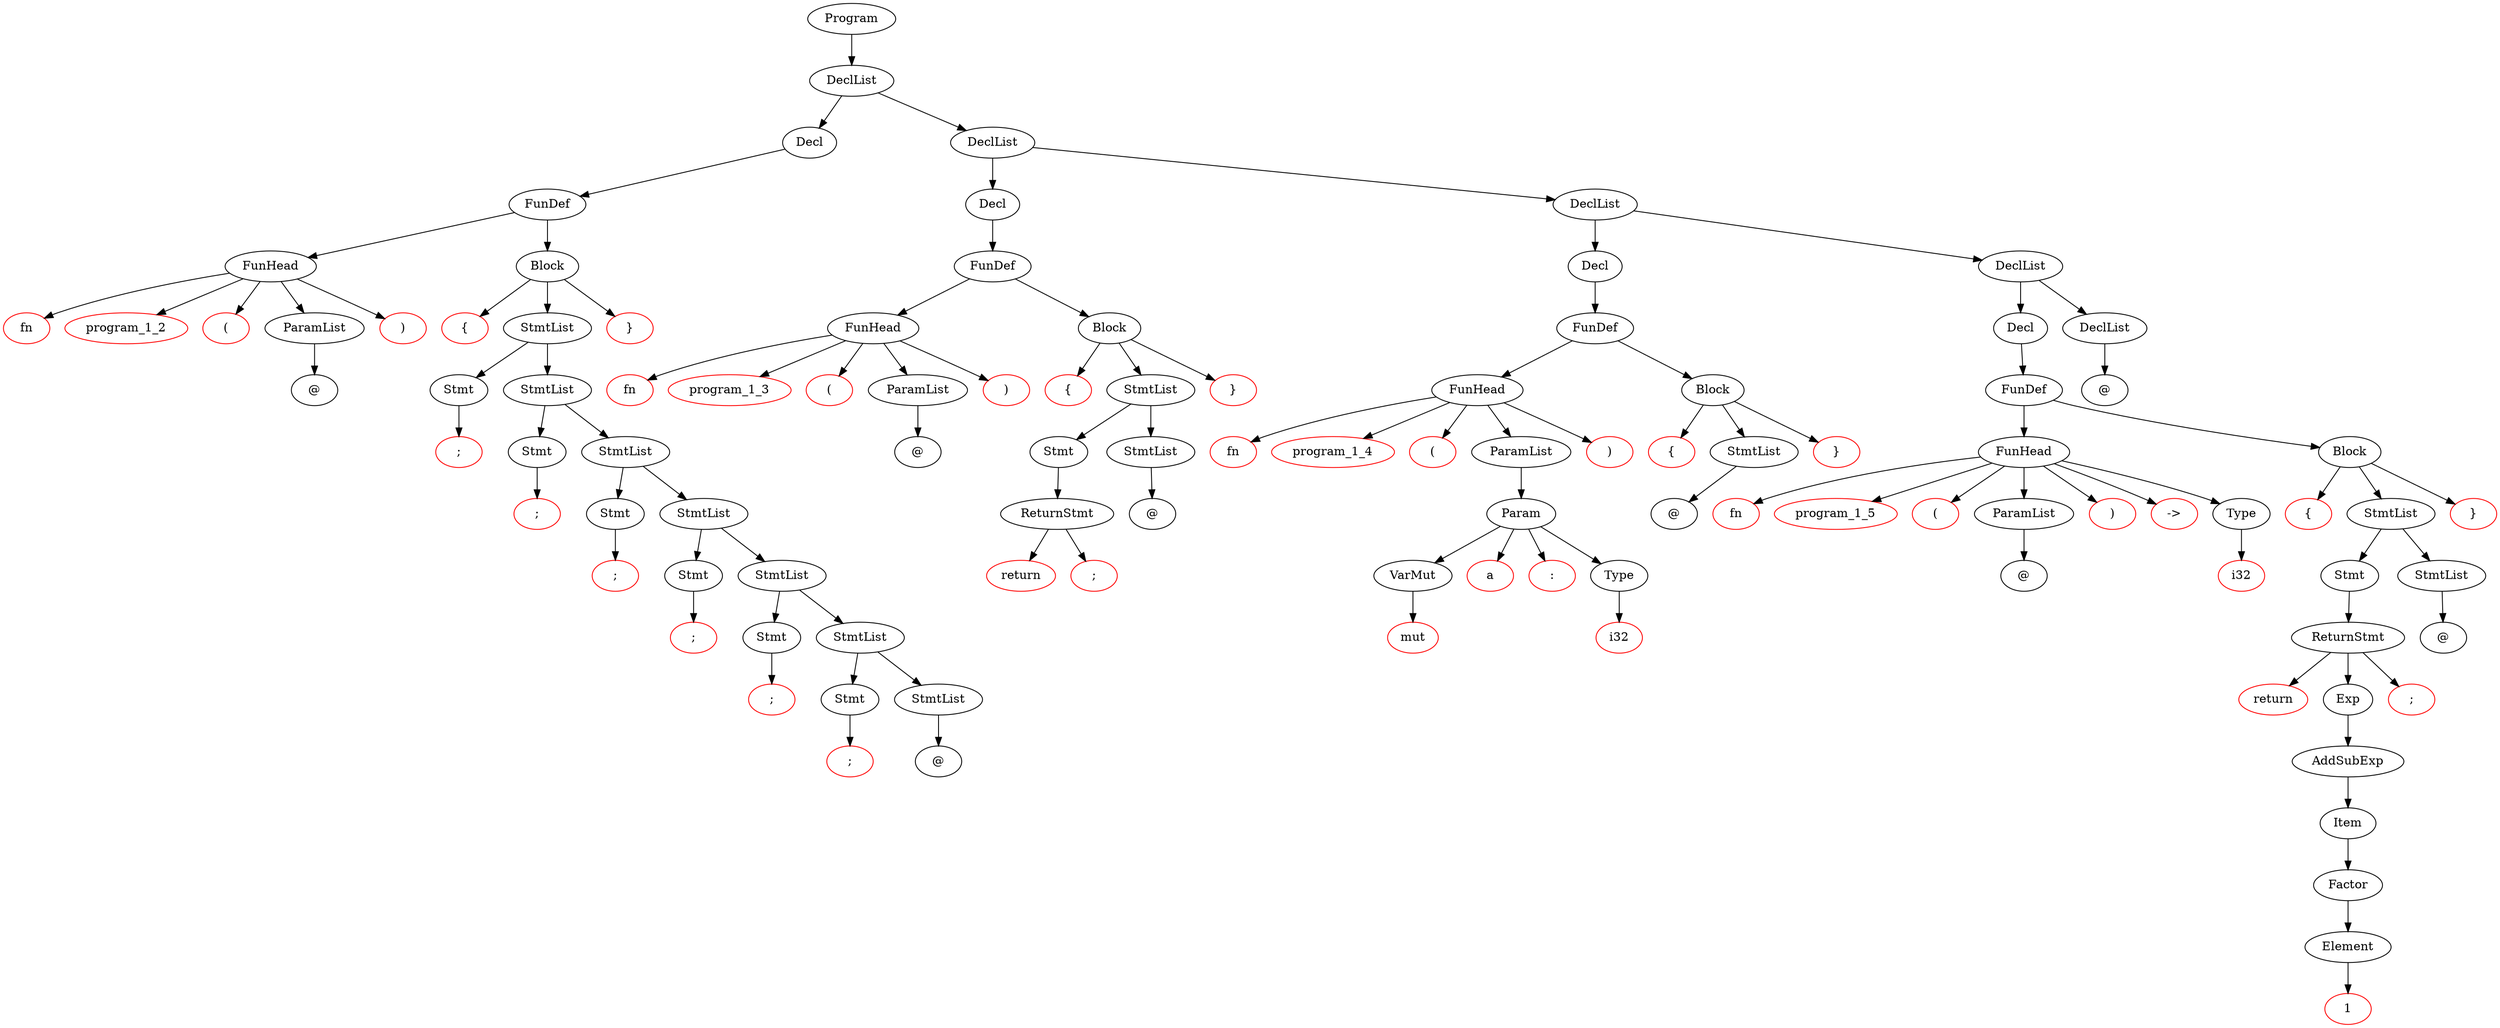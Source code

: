 digraph mygraph {
n0[label="fn",color=red];
n1[label="program_1_2",color=red];
n2[label="(",color=red];
n3[label="ParamList"];
e4[label="@"];
n3 -> e4;
n4[label=")",color=red];
n5[label="FunHead"];
n5 -> n4;
n5 -> n3;
n5 -> n2;
n5 -> n1;
n5 -> n0;
n6[label="{",color=red];
n7[label=";",color=red];
n8[label="Stmt"];
n8 -> n7;
n9[label=";",color=red];
n10[label="Stmt"];
n10 -> n9;
n11[label=";",color=red];
n12[label="Stmt"];
n12 -> n11;
n13[label=";",color=red];
n14[label="Stmt"];
n14 -> n13;
n15[label=";",color=red];
n16[label="Stmt"];
n16 -> n15;
n17[label=";",color=red];
n18[label="Stmt"];
n18 -> n17;
n19[label="StmtList"];
e20[label="@"];
n19 -> e20;
n20[label="StmtList"];
n20 -> n19;
n20 -> n18;
n21[label="StmtList"];
n21 -> n20;
n21 -> n16;
n22[label="StmtList"];
n22 -> n21;
n22 -> n14;
n23[label="StmtList"];
n23 -> n22;
n23 -> n12;
n24[label="StmtList"];
n24 -> n23;
n24 -> n10;
n25[label="StmtList"];
n25 -> n24;
n25 -> n8;
n26[label="}",color=red];
n27[label="Block"];
n27 -> n26;
n27 -> n25;
n27 -> n6;
n28[label="FunDef"];
n28 -> n27;
n28 -> n5;
n29[label="Decl"];
n29 -> n28;
n30[label="fn",color=red];
n31[label="program_1_3",color=red];
n32[label="(",color=red];
n33[label="ParamList"];
e34[label="@"];
n33 -> e34;
n34[label=")",color=red];
n35[label="FunHead"];
n35 -> n34;
n35 -> n33;
n35 -> n32;
n35 -> n31;
n35 -> n30;
n36[label="{",color=red];
n37[label="return",color=red];
n38[label=";",color=red];
n39[label="ReturnStmt"];
n39 -> n38;
n39 -> n37;
n40[label="Stmt"];
n40 -> n39;
n41[label="StmtList"];
e42[label="@"];
n41 -> e42;
n42[label="StmtList"];
n42 -> n41;
n42 -> n40;
n43[label="}",color=red];
n44[label="Block"];
n44 -> n43;
n44 -> n42;
n44 -> n36;
n45[label="FunDef"];
n45 -> n44;
n45 -> n35;
n46[label="Decl"];
n46 -> n45;
n47[label="fn",color=red];
n48[label="program_1_4",color=red];
n49[label="(",color=red];
n50[label="mut",color=red];
n51[label="VarMut"];
n51 -> n50;
n52[label="a",color=red];
n53[label=":",color=red];
n54[label="i32",color=red];
n55[label="Type"];
n55 -> n54;
n56[label="Param"];
n56 -> n55;
n56 -> n53;
n56 -> n52;
n56 -> n51;
n57[label="ParamList"];
n57 -> n56;
n58[label=")",color=red];
n59[label="FunHead"];
n59 -> n58;
n59 -> n57;
n59 -> n49;
n59 -> n48;
n59 -> n47;
n60[label="{",color=red];
n61[label="StmtList"];
e62[label="@"];
n61 -> e62;
n62[label="}",color=red];
n63[label="Block"];
n63 -> n62;
n63 -> n61;
n63 -> n60;
n64[label="FunDef"];
n64 -> n63;
n64 -> n59;
n65[label="Decl"];
n65 -> n64;
n66[label="fn",color=red];
n67[label="program_1_5",color=red];
n68[label="(",color=red];
n69[label="ParamList"];
e70[label="@"];
n69 -> e70;
n70[label=")",color=red];
n71[label="->",color=red];
n72[label="i32",color=red];
n73[label="Type"];
n73 -> n72;
n74[label="FunHead"];
n74 -> n73;
n74 -> n71;
n74 -> n70;
n74 -> n69;
n74 -> n68;
n74 -> n67;
n74 -> n66;
n75[label="{",color=red];
n76[label="return",color=red];
n77[label="1",color=red];
n78[label="Element"];
n78 -> n77;
n79[label="Factor"];
n79 -> n78;
n80[label="Item"];
n80 -> n79;
n81[label="AddSubExp"];
n81 -> n80;
n82[label="Exp"];
n82 -> n81;
n83[label=";",color=red];
n84[label="ReturnStmt"];
n84 -> n83;
n84 -> n82;
n84 -> n76;
n85[label="Stmt"];
n85 -> n84;
n86[label="StmtList"];
e87[label="@"];
n86 -> e87;
n87[label="StmtList"];
n87 -> n86;
n87 -> n85;
n88[label="}",color=red];
n89[label="Block"];
n89 -> n88;
n89 -> n87;
n89 -> n75;
n90[label="FunDef"];
n90 -> n89;
n90 -> n74;
n91[label="Decl"];
n91 -> n90;
n92[label="DeclList"];
e93[label="@"];
n92 -> e93;
n93[label="DeclList"];
n93 -> n92;
n93 -> n91;
n94[label="DeclList"];
n94 -> n93;
n94 -> n65;
n95[label="DeclList"];
n95 -> n94;
n95 -> n46;
n96[label="DeclList"];
n96 -> n95;
n96 -> n29;
n97[label="Program"];
n97 -> n96;
}